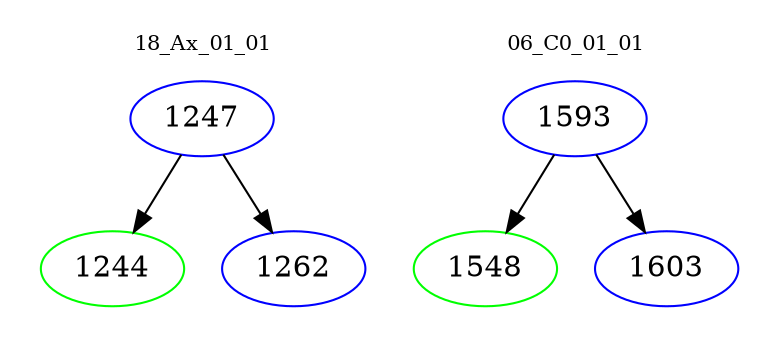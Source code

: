 digraph{
subgraph cluster_0 {
color = white
label = "18_Ax_01_01";
fontsize=10;
T0_1247 [label="1247", color="blue"]
T0_1247 -> T0_1244 [color="black"]
T0_1244 [label="1244", color="green"]
T0_1247 -> T0_1262 [color="black"]
T0_1262 [label="1262", color="blue"]
}
subgraph cluster_1 {
color = white
label = "06_C0_01_01";
fontsize=10;
T1_1593 [label="1593", color="blue"]
T1_1593 -> T1_1548 [color="black"]
T1_1548 [label="1548", color="green"]
T1_1593 -> T1_1603 [color="black"]
T1_1603 [label="1603", color="blue"]
}
}
